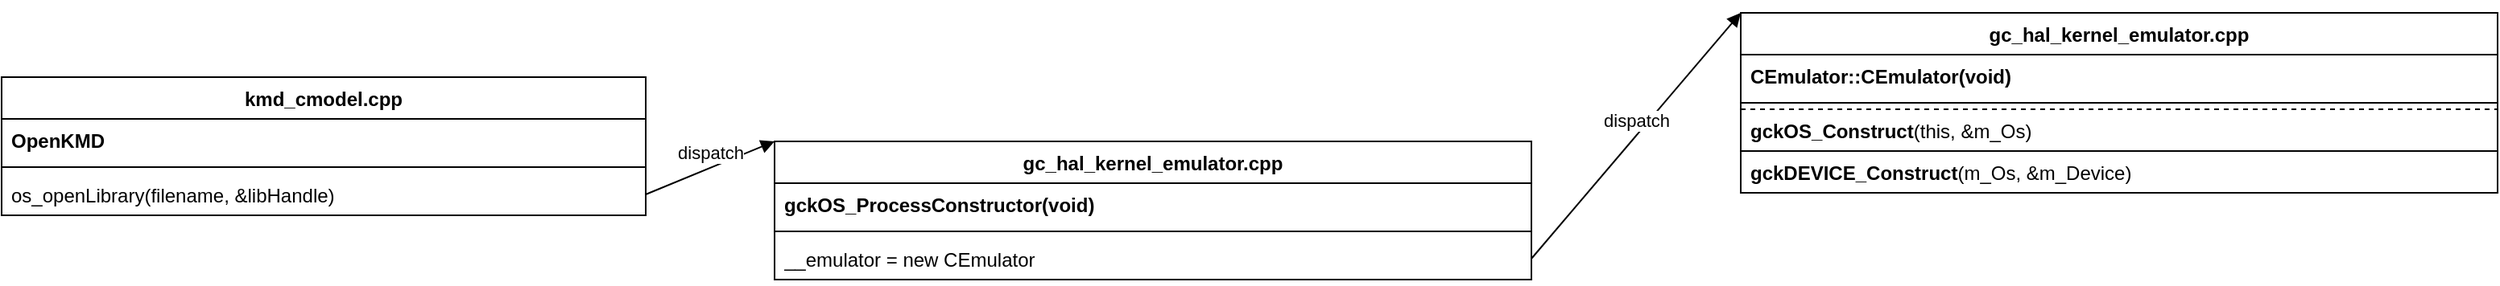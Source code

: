 <mxfile version="26.0.2">
  <diagram name="Page-1" id="LRaTV1GDhE0PlHm9-1SC">
    <mxGraphModel dx="814" dy="473" grid="1" gridSize="10" guides="1" tooltips="1" connect="1" arrows="1" fold="1" page="1" pageScale="1" pageWidth="850" pageHeight="1100" math="0" shadow="0">
      <root>
        <mxCell id="0" />
        <mxCell id="1" parent="0" />
        <mxCell id="TkZttN6KCeq6tZd7yhBr-1" value="kmd_cmodel.cpp" style="swimlane;fontStyle=1;align=center;verticalAlign=top;childLayout=stackLayout;horizontal=1;startSize=26;horizontalStack=0;resizeParent=1;resizeParentMax=0;resizeLast=0;collapsible=1;marginBottom=0;whiteSpace=wrap;html=1;" vertex="1" parent="1">
          <mxGeometry x="40" y="240" width="400" height="86" as="geometry" />
        </mxCell>
        <mxCell id="TkZttN6KCeq6tZd7yhBr-2" value="&lt;span style=&quot;font-weight: 700; text-align: center;&quot;&gt;OpenKMD&lt;/span&gt;" style="text;strokeColor=none;fillColor=none;align=left;verticalAlign=top;spacingLeft=4;spacingRight=4;overflow=hidden;rotatable=0;points=[[0,0.5],[1,0.5]];portConstraint=eastwest;whiteSpace=wrap;html=1;" vertex="1" parent="TkZttN6KCeq6tZd7yhBr-1">
          <mxGeometry y="26" width="400" height="26" as="geometry" />
        </mxCell>
        <mxCell id="TkZttN6KCeq6tZd7yhBr-3" value="" style="line;strokeWidth=1;fillColor=none;align=left;verticalAlign=middle;spacingTop=-1;spacingLeft=3;spacingRight=3;rotatable=0;labelPosition=right;points=[];portConstraint=eastwest;strokeColor=inherit;" vertex="1" parent="TkZttN6KCeq6tZd7yhBr-1">
          <mxGeometry y="52" width="400" height="8" as="geometry" />
        </mxCell>
        <mxCell id="TkZttN6KCeq6tZd7yhBr-4" value="os_openLibrary(filename, &amp;amp;libHandle)" style="text;strokeColor=none;fillColor=none;align=left;verticalAlign=top;spacingLeft=4;spacingRight=4;overflow=hidden;rotatable=0;points=[[0,0.5],[1,0.5]];portConstraint=eastwest;whiteSpace=wrap;html=1;" vertex="1" parent="TkZttN6KCeq6tZd7yhBr-1">
          <mxGeometry y="60" width="400" height="26" as="geometry" />
        </mxCell>
        <mxCell id="TkZttN6KCeq6tZd7yhBr-10" value="dispatch" style="html=1;verticalAlign=bottom;endArrow=block;curved=0;rounded=0;exitX=1;exitY=0.5;exitDx=0;exitDy=0;entryX=0;entryY=0;entryDx=0;entryDy=0;" edge="1" parent="1" source="TkZttN6KCeq6tZd7yhBr-4" target="TkZttN6KCeq6tZd7yhBr-11">
          <mxGeometry width="80" relative="1" as="geometry">
            <mxPoint x="490" y="226" as="sourcePoint" />
            <mxPoint x="570" y="226" as="targetPoint" />
          </mxGeometry>
        </mxCell>
        <mxCell id="TkZttN6KCeq6tZd7yhBr-11" value="gc_hal_kernel_emulator.cpp" style="swimlane;fontStyle=1;align=center;verticalAlign=top;childLayout=stackLayout;horizontal=1;startSize=26;horizontalStack=0;resizeParent=1;resizeParentMax=0;resizeLast=0;collapsible=1;marginBottom=0;whiteSpace=wrap;html=1;" vertex="1" parent="1">
          <mxGeometry x="520" y="280" width="470" height="86" as="geometry" />
        </mxCell>
        <mxCell id="TkZttN6KCeq6tZd7yhBr-12" value="&lt;span style=&quot;font-weight: 700; text-align: center;&quot;&gt;gckOS_ProcessConstructor(void)&lt;/span&gt;" style="text;strokeColor=none;fillColor=none;align=left;verticalAlign=top;spacingLeft=4;spacingRight=4;overflow=hidden;rotatable=0;points=[[0,0.5],[1,0.5]];portConstraint=eastwest;whiteSpace=wrap;html=1;" vertex="1" parent="TkZttN6KCeq6tZd7yhBr-11">
          <mxGeometry y="26" width="470" height="26" as="geometry" />
        </mxCell>
        <mxCell id="TkZttN6KCeq6tZd7yhBr-13" value="" style="line;strokeWidth=1;fillColor=none;align=left;verticalAlign=middle;spacingTop=-1;spacingLeft=3;spacingRight=3;rotatable=0;labelPosition=right;points=[];portConstraint=eastwest;strokeColor=inherit;" vertex="1" parent="TkZttN6KCeq6tZd7yhBr-11">
          <mxGeometry y="52" width="470" height="8" as="geometry" />
        </mxCell>
        <mxCell id="TkZttN6KCeq6tZd7yhBr-14" value="__emulator = new CEmulator" style="text;strokeColor=none;fillColor=none;align=left;verticalAlign=top;spacingLeft=4;spacingRight=4;overflow=hidden;rotatable=0;points=[[0,0.5],[1,0.5]];portConstraint=eastwest;whiteSpace=wrap;html=1;" vertex="1" parent="TkZttN6KCeq6tZd7yhBr-11">
          <mxGeometry y="60" width="470" height="26" as="geometry" />
        </mxCell>
        <mxCell id="TkZttN6KCeq6tZd7yhBr-15" value="gc_hal_kernel_emulator.cpp" style="swimlane;fontStyle=1;align=center;verticalAlign=top;childLayout=stackLayout;horizontal=1;startSize=26;horizontalStack=0;resizeParent=1;resizeParentMax=0;resizeLast=0;collapsible=1;marginBottom=0;whiteSpace=wrap;html=1;" vertex="1" parent="1">
          <mxGeometry x="1120" y="200" width="470" height="112" as="geometry" />
        </mxCell>
        <mxCell id="TkZttN6KCeq6tZd7yhBr-16" value="&lt;span style=&quot;font-weight: 700; text-align: center;&quot;&gt;CEmulator::CEmulator(void)&lt;/span&gt;" style="text;strokeColor=none;fillColor=none;align=left;verticalAlign=top;spacingLeft=4;spacingRight=4;overflow=hidden;rotatable=0;points=[[0,0.5],[1,0.5]];portConstraint=eastwest;whiteSpace=wrap;html=1;" vertex="1" parent="TkZttN6KCeq6tZd7yhBr-15">
          <mxGeometry y="26" width="470" height="26" as="geometry" />
        </mxCell>
        <mxCell id="TkZttN6KCeq6tZd7yhBr-17" value="" style="line;strokeWidth=1;fillColor=none;align=left;verticalAlign=middle;spacingTop=-1;spacingLeft=3;spacingRight=3;rotatable=0;labelPosition=right;points=[];portConstraint=eastwest;strokeColor=inherit;" vertex="1" parent="TkZttN6KCeq6tZd7yhBr-15">
          <mxGeometry y="52" width="470" height="8" as="geometry" />
        </mxCell>
        <mxCell id="TkZttN6KCeq6tZd7yhBr-18" value="&lt;b&gt;gckOS_Construct&lt;/b&gt;(this, &amp;amp;m_Os)" style="text;strokeColor=default;fillColor=none;align=left;verticalAlign=top;spacingLeft=4;spacingRight=4;overflow=hidden;rotatable=0;points=[[0,0.5],[1,0.5]];portConstraint=eastwest;whiteSpace=wrap;html=1;dashed=1;" vertex="1" parent="TkZttN6KCeq6tZd7yhBr-15">
          <mxGeometry y="60" width="470" height="26" as="geometry" />
        </mxCell>
        <mxCell id="TkZttN6KCeq6tZd7yhBr-20" value="&lt;b&gt;gckDEVICE_Construct&lt;/b&gt;(m_Os, &amp;amp;m_Device)" style="text;strokeColor=default;fillColor=none;align=left;verticalAlign=top;spacingLeft=4;spacingRight=4;overflow=hidden;rotatable=0;points=[[0,0.5],[1,0.5]];portConstraint=eastwest;whiteSpace=wrap;html=1;dashed=1;" vertex="1" parent="TkZttN6KCeq6tZd7yhBr-15">
          <mxGeometry y="86" width="470" height="26" as="geometry" />
        </mxCell>
        <mxCell id="TkZttN6KCeq6tZd7yhBr-19" value="dispatch" style="html=1;verticalAlign=bottom;endArrow=block;curved=0;rounded=0;exitX=1;exitY=0.5;exitDx=0;exitDy=0;entryX=0;entryY=0;entryDx=0;entryDy=0;" edge="1" parent="1" source="TkZttN6KCeq6tZd7yhBr-14" target="TkZttN6KCeq6tZd7yhBr-15">
          <mxGeometry width="80" relative="1" as="geometry">
            <mxPoint x="450" y="323" as="sourcePoint" />
            <mxPoint x="560" y="260" as="targetPoint" />
          </mxGeometry>
        </mxCell>
      </root>
    </mxGraphModel>
  </diagram>
</mxfile>
